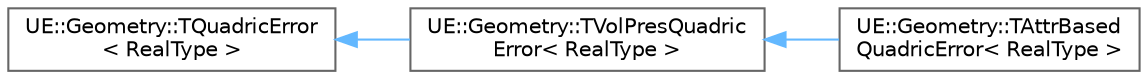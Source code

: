 digraph "Graphical Class Hierarchy"
{
 // INTERACTIVE_SVG=YES
 // LATEX_PDF_SIZE
  bgcolor="transparent";
  edge [fontname=Helvetica,fontsize=10,labelfontname=Helvetica,labelfontsize=10];
  node [fontname=Helvetica,fontsize=10,shape=box,height=0.2,width=0.4];
  rankdir="LR";
  Node0 [id="Node000000",label="UE::Geometry::TQuadricError\l\< RealType \>",height=0.2,width=0.4,color="grey40", fillcolor="white", style="filled",URL="$d9/d42/structUE_1_1Geometry_1_1TQuadricError.html",tooltip="QuadricError represents a quadratic function that evaluates distance to plane."];
  Node0 -> Node1 [id="edge9329_Node000000_Node000001",dir="back",color="steelblue1",style="solid",tooltip=" "];
  Node1 [id="Node000001",label="UE::Geometry::TVolPresQuadric\lError\< RealType \>",height=0.2,width=0.4,color="grey40", fillcolor="white", style="filled",URL="$da/d4a/classUE_1_1Geometry_1_1TVolPresQuadricError.html",tooltip="Quadric Error type for use in memory-less simplification with volume preservation constraints."];
  Node1 -> Node2 [id="edge9330_Node000001_Node000002",dir="back",color="steelblue1",style="solid",tooltip=" "];
  Node2 [id="Node000002",label="UE::Geometry::TAttrBased\lQuadricError\< RealType \>",height=0.2,width=0.4,color="grey40", fillcolor="white", style="filled",URL="$dc/d6b/classUE_1_1Geometry_1_1TAttrBasedQuadricError.html",tooltip="Quadric Error type for use in volume memory-less simplification with volume preservation constraints."];
}
